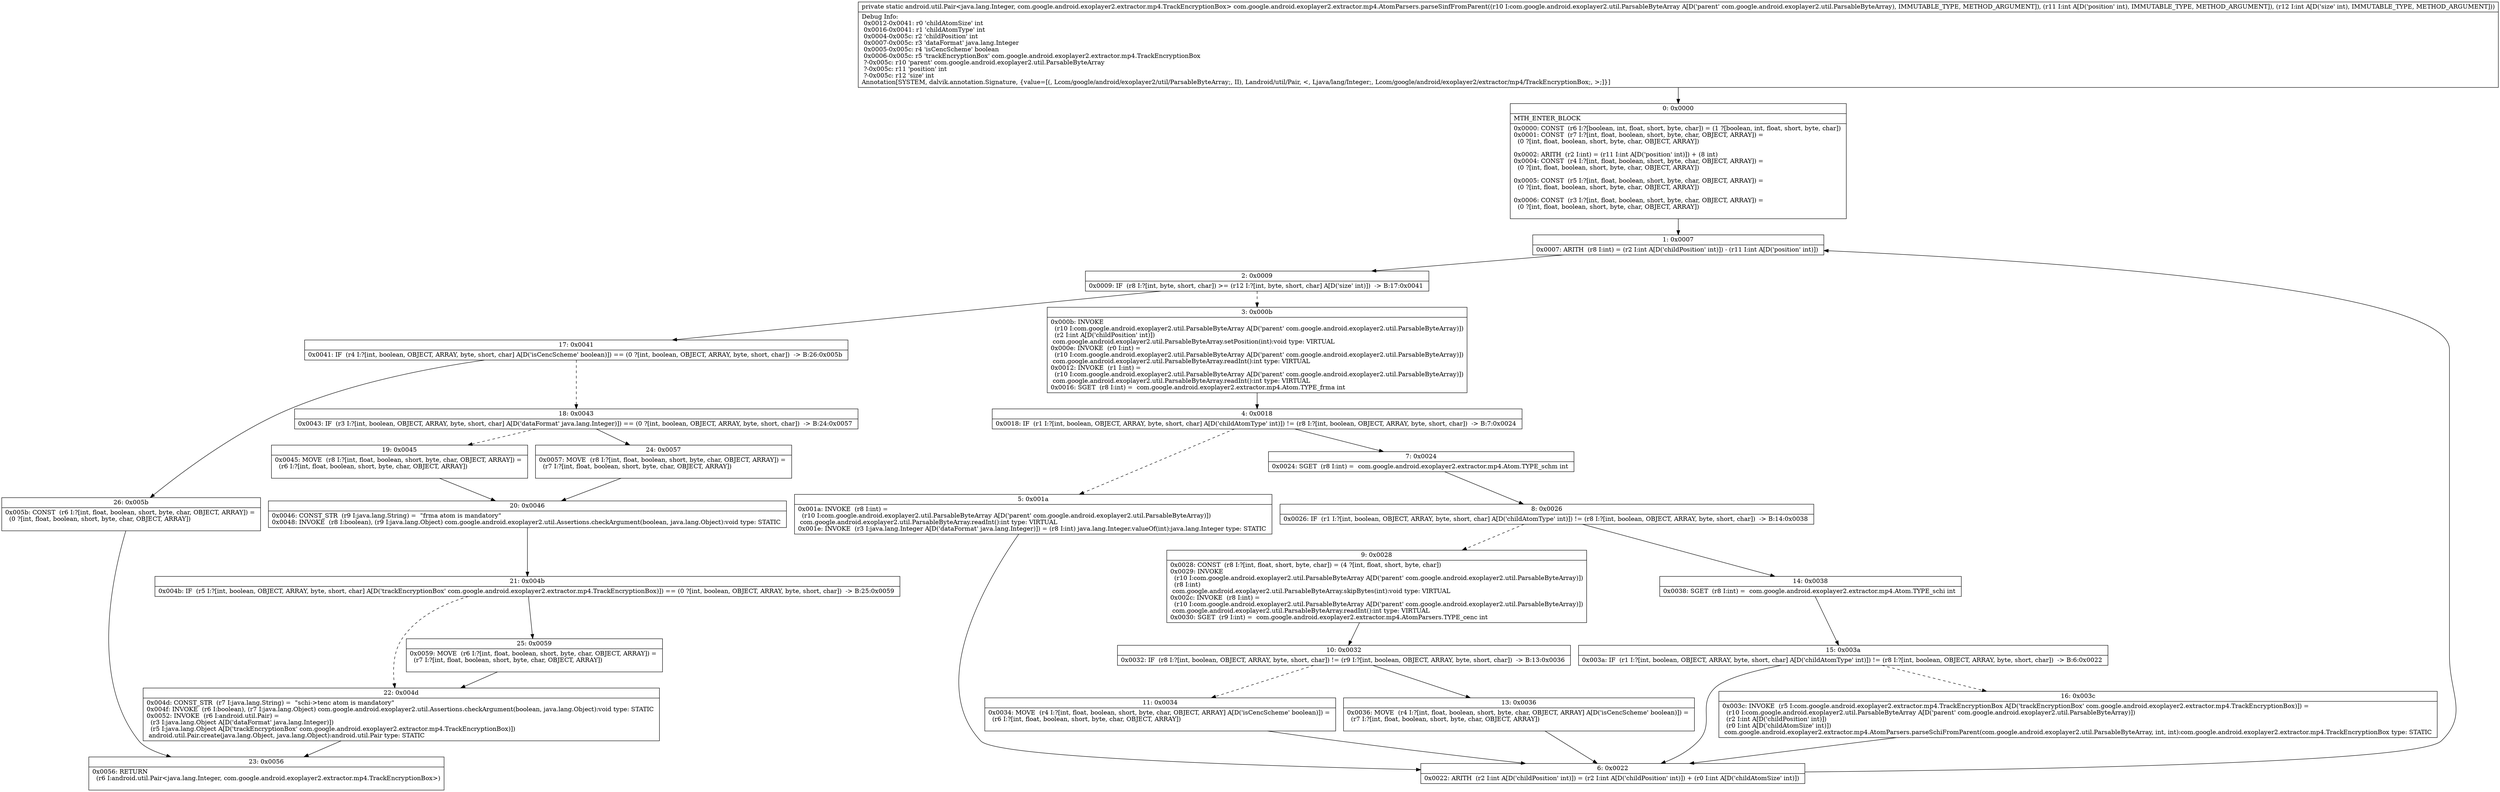 digraph "CFG forcom.google.android.exoplayer2.extractor.mp4.AtomParsers.parseSinfFromParent(Lcom\/google\/android\/exoplayer2\/util\/ParsableByteArray;II)Landroid\/util\/Pair;" {
Node_0 [shape=record,label="{0\:\ 0x0000|MTH_ENTER_BLOCK\l|0x0000: CONST  (r6 I:?[boolean, int, float, short, byte, char]) = (1 ?[boolean, int, float, short, byte, char]) \l0x0001: CONST  (r7 I:?[int, float, boolean, short, byte, char, OBJECT, ARRAY]) = \l  (0 ?[int, float, boolean, short, byte, char, OBJECT, ARRAY])\l \l0x0002: ARITH  (r2 I:int) = (r11 I:int A[D('position' int)]) + (8 int) \l0x0004: CONST  (r4 I:?[int, float, boolean, short, byte, char, OBJECT, ARRAY]) = \l  (0 ?[int, float, boolean, short, byte, char, OBJECT, ARRAY])\l \l0x0005: CONST  (r5 I:?[int, float, boolean, short, byte, char, OBJECT, ARRAY]) = \l  (0 ?[int, float, boolean, short, byte, char, OBJECT, ARRAY])\l \l0x0006: CONST  (r3 I:?[int, float, boolean, short, byte, char, OBJECT, ARRAY]) = \l  (0 ?[int, float, boolean, short, byte, char, OBJECT, ARRAY])\l \l}"];
Node_1 [shape=record,label="{1\:\ 0x0007|0x0007: ARITH  (r8 I:int) = (r2 I:int A[D('childPosition' int)]) \- (r11 I:int A[D('position' int)]) \l}"];
Node_2 [shape=record,label="{2\:\ 0x0009|0x0009: IF  (r8 I:?[int, byte, short, char]) \>= (r12 I:?[int, byte, short, char] A[D('size' int)])  \-\> B:17:0x0041 \l}"];
Node_3 [shape=record,label="{3\:\ 0x000b|0x000b: INVOKE  \l  (r10 I:com.google.android.exoplayer2.util.ParsableByteArray A[D('parent' com.google.android.exoplayer2.util.ParsableByteArray)])\l  (r2 I:int A[D('childPosition' int)])\l com.google.android.exoplayer2.util.ParsableByteArray.setPosition(int):void type: VIRTUAL \l0x000e: INVOKE  (r0 I:int) = \l  (r10 I:com.google.android.exoplayer2.util.ParsableByteArray A[D('parent' com.google.android.exoplayer2.util.ParsableByteArray)])\l com.google.android.exoplayer2.util.ParsableByteArray.readInt():int type: VIRTUAL \l0x0012: INVOKE  (r1 I:int) = \l  (r10 I:com.google.android.exoplayer2.util.ParsableByteArray A[D('parent' com.google.android.exoplayer2.util.ParsableByteArray)])\l com.google.android.exoplayer2.util.ParsableByteArray.readInt():int type: VIRTUAL \l0x0016: SGET  (r8 I:int) =  com.google.android.exoplayer2.extractor.mp4.Atom.TYPE_frma int \l}"];
Node_4 [shape=record,label="{4\:\ 0x0018|0x0018: IF  (r1 I:?[int, boolean, OBJECT, ARRAY, byte, short, char] A[D('childAtomType' int)]) != (r8 I:?[int, boolean, OBJECT, ARRAY, byte, short, char])  \-\> B:7:0x0024 \l}"];
Node_5 [shape=record,label="{5\:\ 0x001a|0x001a: INVOKE  (r8 I:int) = \l  (r10 I:com.google.android.exoplayer2.util.ParsableByteArray A[D('parent' com.google.android.exoplayer2.util.ParsableByteArray)])\l com.google.android.exoplayer2.util.ParsableByteArray.readInt():int type: VIRTUAL \l0x001e: INVOKE  (r3 I:java.lang.Integer A[D('dataFormat' java.lang.Integer)]) = (r8 I:int) java.lang.Integer.valueOf(int):java.lang.Integer type: STATIC \l}"];
Node_6 [shape=record,label="{6\:\ 0x0022|0x0022: ARITH  (r2 I:int A[D('childPosition' int)]) = (r2 I:int A[D('childPosition' int)]) + (r0 I:int A[D('childAtomSize' int)]) \l}"];
Node_7 [shape=record,label="{7\:\ 0x0024|0x0024: SGET  (r8 I:int) =  com.google.android.exoplayer2.extractor.mp4.Atom.TYPE_schm int \l}"];
Node_8 [shape=record,label="{8\:\ 0x0026|0x0026: IF  (r1 I:?[int, boolean, OBJECT, ARRAY, byte, short, char] A[D('childAtomType' int)]) != (r8 I:?[int, boolean, OBJECT, ARRAY, byte, short, char])  \-\> B:14:0x0038 \l}"];
Node_9 [shape=record,label="{9\:\ 0x0028|0x0028: CONST  (r8 I:?[int, float, short, byte, char]) = (4 ?[int, float, short, byte, char]) \l0x0029: INVOKE  \l  (r10 I:com.google.android.exoplayer2.util.ParsableByteArray A[D('parent' com.google.android.exoplayer2.util.ParsableByteArray)])\l  (r8 I:int)\l com.google.android.exoplayer2.util.ParsableByteArray.skipBytes(int):void type: VIRTUAL \l0x002c: INVOKE  (r8 I:int) = \l  (r10 I:com.google.android.exoplayer2.util.ParsableByteArray A[D('parent' com.google.android.exoplayer2.util.ParsableByteArray)])\l com.google.android.exoplayer2.util.ParsableByteArray.readInt():int type: VIRTUAL \l0x0030: SGET  (r9 I:int) =  com.google.android.exoplayer2.extractor.mp4.AtomParsers.TYPE_cenc int \l}"];
Node_10 [shape=record,label="{10\:\ 0x0032|0x0032: IF  (r8 I:?[int, boolean, OBJECT, ARRAY, byte, short, char]) != (r9 I:?[int, boolean, OBJECT, ARRAY, byte, short, char])  \-\> B:13:0x0036 \l}"];
Node_11 [shape=record,label="{11\:\ 0x0034|0x0034: MOVE  (r4 I:?[int, float, boolean, short, byte, char, OBJECT, ARRAY] A[D('isCencScheme' boolean)]) = \l  (r6 I:?[int, float, boolean, short, byte, char, OBJECT, ARRAY])\l \l}"];
Node_13 [shape=record,label="{13\:\ 0x0036|0x0036: MOVE  (r4 I:?[int, float, boolean, short, byte, char, OBJECT, ARRAY] A[D('isCencScheme' boolean)]) = \l  (r7 I:?[int, float, boolean, short, byte, char, OBJECT, ARRAY])\l \l}"];
Node_14 [shape=record,label="{14\:\ 0x0038|0x0038: SGET  (r8 I:int) =  com.google.android.exoplayer2.extractor.mp4.Atom.TYPE_schi int \l}"];
Node_15 [shape=record,label="{15\:\ 0x003a|0x003a: IF  (r1 I:?[int, boolean, OBJECT, ARRAY, byte, short, char] A[D('childAtomType' int)]) != (r8 I:?[int, boolean, OBJECT, ARRAY, byte, short, char])  \-\> B:6:0x0022 \l}"];
Node_16 [shape=record,label="{16\:\ 0x003c|0x003c: INVOKE  (r5 I:com.google.android.exoplayer2.extractor.mp4.TrackEncryptionBox A[D('trackEncryptionBox' com.google.android.exoplayer2.extractor.mp4.TrackEncryptionBox)]) = \l  (r10 I:com.google.android.exoplayer2.util.ParsableByteArray A[D('parent' com.google.android.exoplayer2.util.ParsableByteArray)])\l  (r2 I:int A[D('childPosition' int)])\l  (r0 I:int A[D('childAtomSize' int)])\l com.google.android.exoplayer2.extractor.mp4.AtomParsers.parseSchiFromParent(com.google.android.exoplayer2.util.ParsableByteArray, int, int):com.google.android.exoplayer2.extractor.mp4.TrackEncryptionBox type: STATIC \l}"];
Node_17 [shape=record,label="{17\:\ 0x0041|0x0041: IF  (r4 I:?[int, boolean, OBJECT, ARRAY, byte, short, char] A[D('isCencScheme' boolean)]) == (0 ?[int, boolean, OBJECT, ARRAY, byte, short, char])  \-\> B:26:0x005b \l}"];
Node_18 [shape=record,label="{18\:\ 0x0043|0x0043: IF  (r3 I:?[int, boolean, OBJECT, ARRAY, byte, short, char] A[D('dataFormat' java.lang.Integer)]) == (0 ?[int, boolean, OBJECT, ARRAY, byte, short, char])  \-\> B:24:0x0057 \l}"];
Node_19 [shape=record,label="{19\:\ 0x0045|0x0045: MOVE  (r8 I:?[int, float, boolean, short, byte, char, OBJECT, ARRAY]) = \l  (r6 I:?[int, float, boolean, short, byte, char, OBJECT, ARRAY])\l \l}"];
Node_20 [shape=record,label="{20\:\ 0x0046|0x0046: CONST_STR  (r9 I:java.lang.String) =  \"frma atom is mandatory\" \l0x0048: INVOKE  (r8 I:boolean), (r9 I:java.lang.Object) com.google.android.exoplayer2.util.Assertions.checkArgument(boolean, java.lang.Object):void type: STATIC \l}"];
Node_21 [shape=record,label="{21\:\ 0x004b|0x004b: IF  (r5 I:?[int, boolean, OBJECT, ARRAY, byte, short, char] A[D('trackEncryptionBox' com.google.android.exoplayer2.extractor.mp4.TrackEncryptionBox)]) == (0 ?[int, boolean, OBJECT, ARRAY, byte, short, char])  \-\> B:25:0x0059 \l}"];
Node_22 [shape=record,label="{22\:\ 0x004d|0x004d: CONST_STR  (r7 I:java.lang.String) =  \"schi\-\>tenc atom is mandatory\" \l0x004f: INVOKE  (r6 I:boolean), (r7 I:java.lang.Object) com.google.android.exoplayer2.util.Assertions.checkArgument(boolean, java.lang.Object):void type: STATIC \l0x0052: INVOKE  (r6 I:android.util.Pair) = \l  (r3 I:java.lang.Object A[D('dataFormat' java.lang.Integer)])\l  (r5 I:java.lang.Object A[D('trackEncryptionBox' com.google.android.exoplayer2.extractor.mp4.TrackEncryptionBox)])\l android.util.Pair.create(java.lang.Object, java.lang.Object):android.util.Pair type: STATIC \l}"];
Node_23 [shape=record,label="{23\:\ 0x0056|0x0056: RETURN  \l  (r6 I:android.util.Pair\<java.lang.Integer, com.google.android.exoplayer2.extractor.mp4.TrackEncryptionBox\>)\l \l}"];
Node_24 [shape=record,label="{24\:\ 0x0057|0x0057: MOVE  (r8 I:?[int, float, boolean, short, byte, char, OBJECT, ARRAY]) = \l  (r7 I:?[int, float, boolean, short, byte, char, OBJECT, ARRAY])\l \l}"];
Node_25 [shape=record,label="{25\:\ 0x0059|0x0059: MOVE  (r6 I:?[int, float, boolean, short, byte, char, OBJECT, ARRAY]) = \l  (r7 I:?[int, float, boolean, short, byte, char, OBJECT, ARRAY])\l \l}"];
Node_26 [shape=record,label="{26\:\ 0x005b|0x005b: CONST  (r6 I:?[int, float, boolean, short, byte, char, OBJECT, ARRAY]) = \l  (0 ?[int, float, boolean, short, byte, char, OBJECT, ARRAY])\l \l}"];
MethodNode[shape=record,label="{private static android.util.Pair\<java.lang.Integer, com.google.android.exoplayer2.extractor.mp4.TrackEncryptionBox\> com.google.android.exoplayer2.extractor.mp4.AtomParsers.parseSinfFromParent((r10 I:com.google.android.exoplayer2.util.ParsableByteArray A[D('parent' com.google.android.exoplayer2.util.ParsableByteArray), IMMUTABLE_TYPE, METHOD_ARGUMENT]), (r11 I:int A[D('position' int), IMMUTABLE_TYPE, METHOD_ARGUMENT]), (r12 I:int A[D('size' int), IMMUTABLE_TYPE, METHOD_ARGUMENT]))  | Debug Info:\l  0x0012\-0x0041: r0 'childAtomSize' int\l  0x0016\-0x0041: r1 'childAtomType' int\l  0x0004\-0x005c: r2 'childPosition' int\l  0x0007\-0x005c: r3 'dataFormat' java.lang.Integer\l  0x0005\-0x005c: r4 'isCencScheme' boolean\l  0x0006\-0x005c: r5 'trackEncryptionBox' com.google.android.exoplayer2.extractor.mp4.TrackEncryptionBox\l  ?\-0x005c: r10 'parent' com.google.android.exoplayer2.util.ParsableByteArray\l  ?\-0x005c: r11 'position' int\l  ?\-0x005c: r12 'size' int\lAnnotation[SYSTEM, dalvik.annotation.Signature, \{value=[(, Lcom\/google\/android\/exoplayer2\/util\/ParsableByteArray;, II), Landroid\/util\/Pair, \<, Ljava\/lang\/Integer;, Lcom\/google\/android\/exoplayer2\/extractor\/mp4\/TrackEncryptionBox;, \>;]\}]\l}"];
MethodNode -> Node_0;
Node_0 -> Node_1;
Node_1 -> Node_2;
Node_2 -> Node_3[style=dashed];
Node_2 -> Node_17;
Node_3 -> Node_4;
Node_4 -> Node_5[style=dashed];
Node_4 -> Node_7;
Node_5 -> Node_6;
Node_6 -> Node_1;
Node_7 -> Node_8;
Node_8 -> Node_9[style=dashed];
Node_8 -> Node_14;
Node_9 -> Node_10;
Node_10 -> Node_11[style=dashed];
Node_10 -> Node_13;
Node_11 -> Node_6;
Node_13 -> Node_6;
Node_14 -> Node_15;
Node_15 -> Node_6;
Node_15 -> Node_16[style=dashed];
Node_16 -> Node_6;
Node_17 -> Node_18[style=dashed];
Node_17 -> Node_26;
Node_18 -> Node_19[style=dashed];
Node_18 -> Node_24;
Node_19 -> Node_20;
Node_20 -> Node_21;
Node_21 -> Node_22[style=dashed];
Node_21 -> Node_25;
Node_22 -> Node_23;
Node_24 -> Node_20;
Node_25 -> Node_22;
Node_26 -> Node_23;
}

